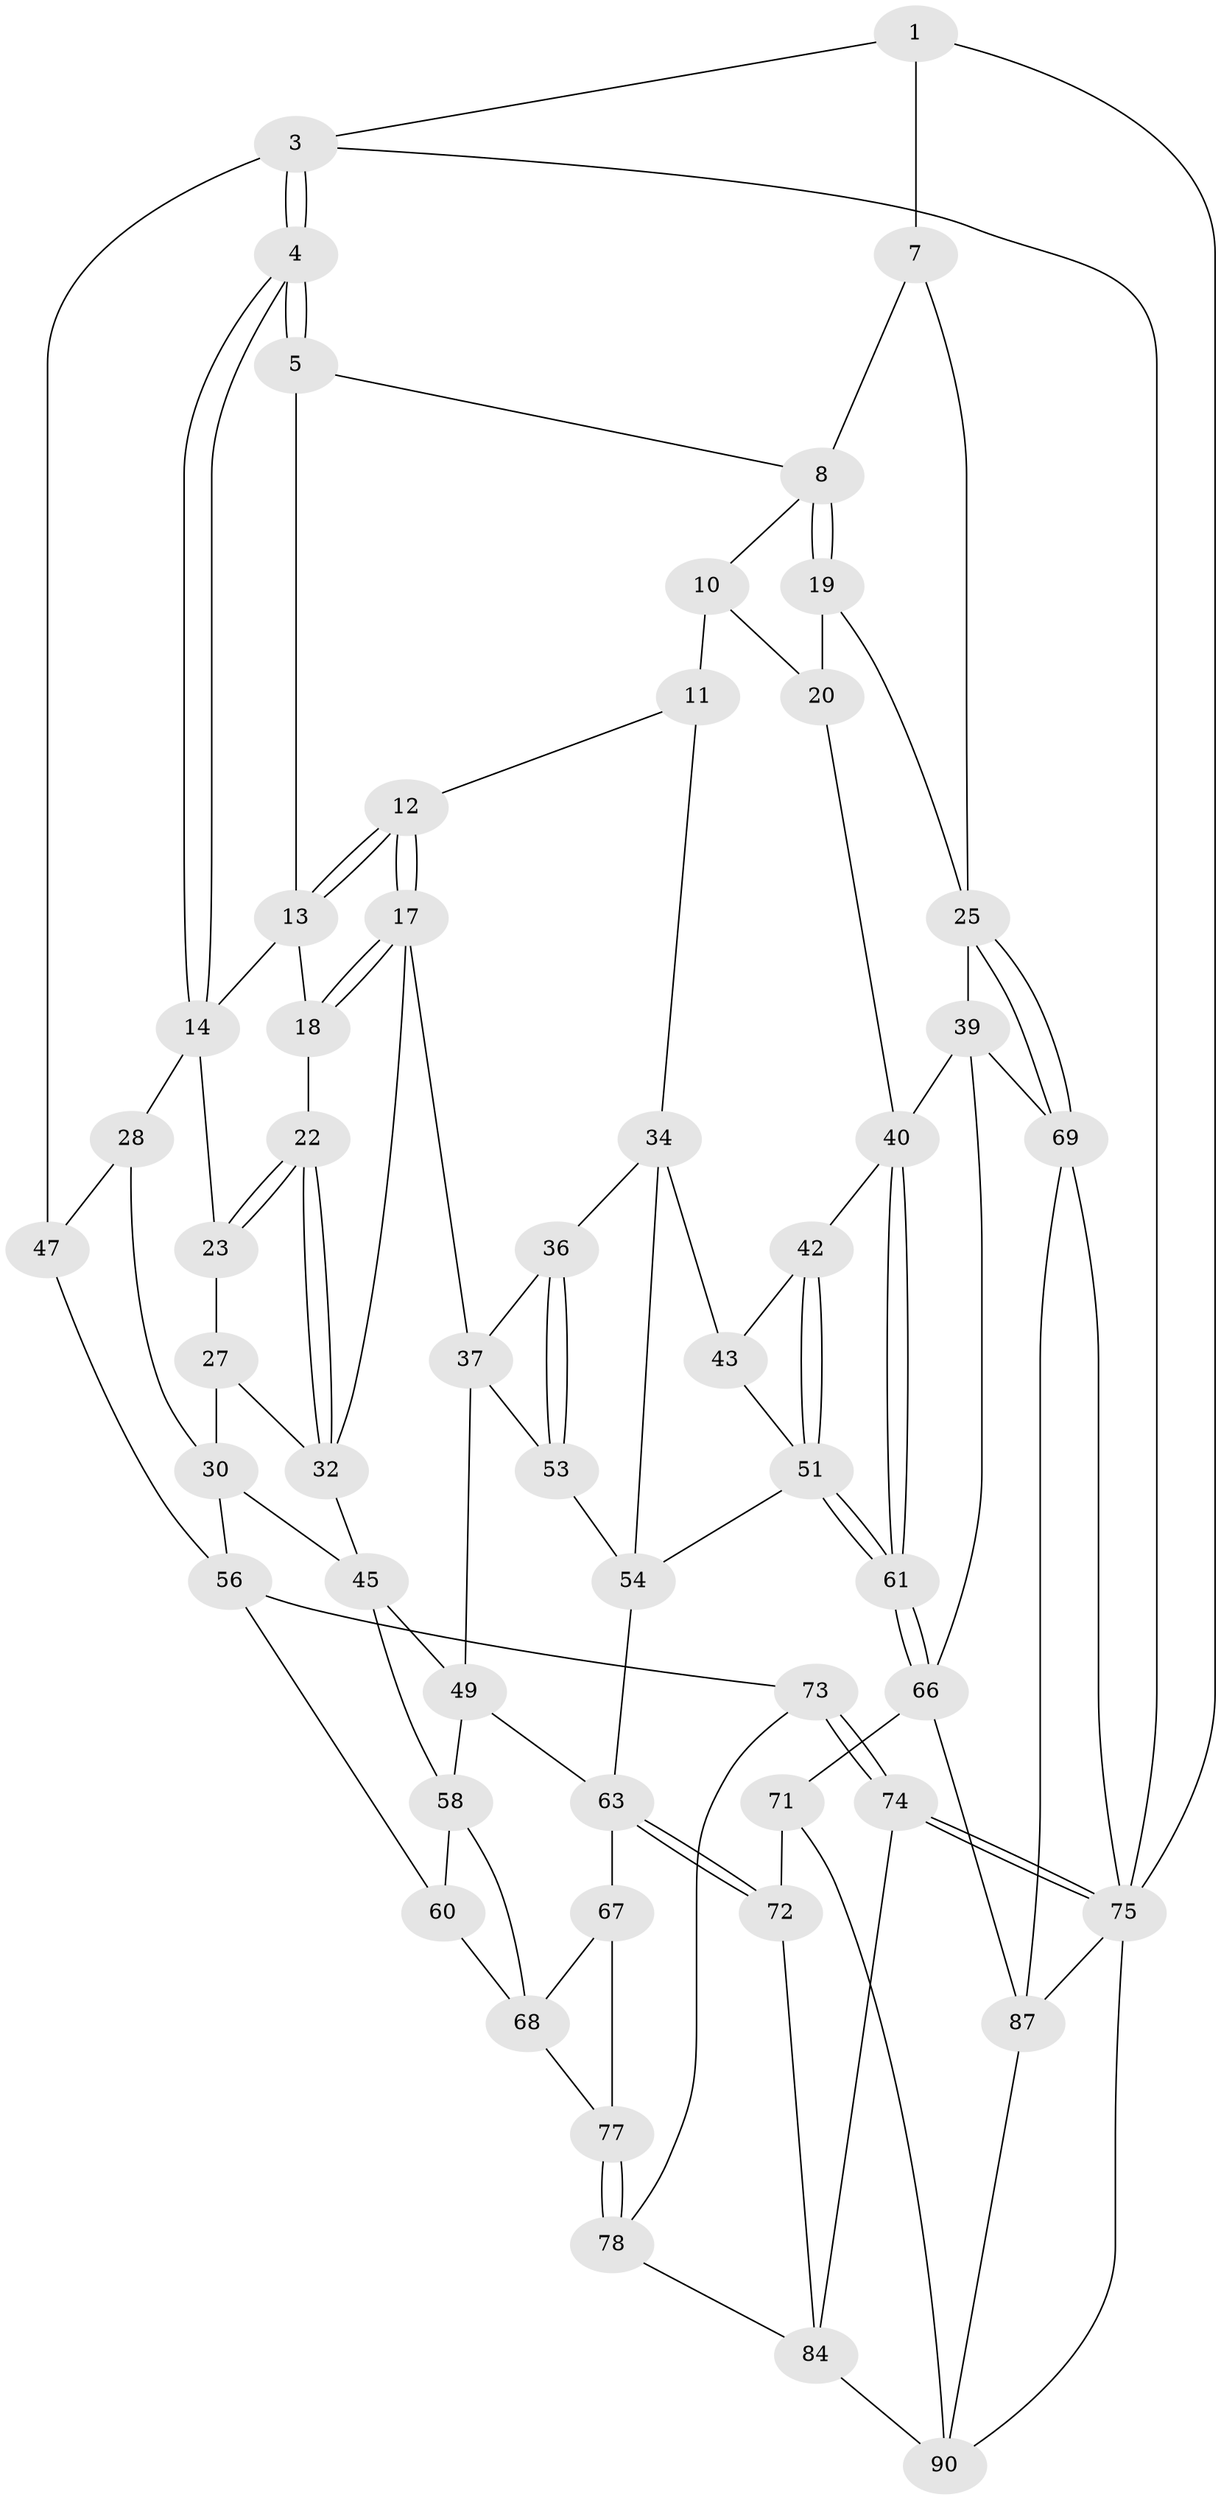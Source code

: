 // Generated by graph-tools (version 1.1) at 2025/52/02/27/25 19:52:37]
// undirected, 54 vertices, 114 edges
graph export_dot {
graph [start="1"]
  node [color=gray90,style=filled];
  1 [pos="+0.7993274583608062+0",super="+2"];
  3 [pos="+0+0"];
  4 [pos="+0+0"];
  5 [pos="+0.4459825131877549+0",super="+6"];
  7 [pos="+0.938222856329166+0.1491621324598993",super="+24"];
  8 [pos="+0.9207315257515369+0.15260803565463618",super="+9"];
  10 [pos="+0.6872102184435853+0",super="+21"];
  11 [pos="+0.5520306815005352+0.23212740892531314",super="+33"];
  12 [pos="+0.5197126961559158+0.2243490254475123"];
  13 [pos="+0.4325489033068627+0",super="+16"];
  14 [pos="+0+0",super="+15"];
  17 [pos="+0.35977189644303526+0.26009237931528545",super="+38"];
  18 [pos="+0.35036081584302226+0.2516400955254269"];
  19 [pos="+0.836992040478579+0.23994443077074323"];
  20 [pos="+0.8049097469749867+0.2558841688178571"];
  22 [pos="+0.3084378329717561+0.23654910171115998"];
  23 [pos="+0.29945553873608916+0.2302392012818614"];
  25 [pos="+1+0.45767884738573056",super="+26"];
  27 [pos="+0.10225534171034495+0.2163473120142481",super="+29"];
  28 [pos="+0.09083716095657401+0.21089070748585823",super="+31"];
  30 [pos="+0.11962188566427984+0.4251144213360124",super="+46"];
  32 [pos="+0.17664502210874009+0.3520813925437551",super="+44"];
  34 [pos="+0.6342572918925928+0.3601751890072497",super="+35"];
  36 [pos="+0.5061253480531752+0.4245912272469123"];
  37 [pos="+0.37830490794283567+0.3939538460178043",super="+48"];
  39 [pos="+0.9780986165544747+0.4677788825188093",super="+65"];
  40 [pos="+0.9127658757238067+0.474105563206995",super="+41"];
  42 [pos="+0.7562601634111679+0.43398526106371504"];
  43 [pos="+0.6705749979687131+0.3912567192119794"];
  45 [pos="+0.22020215017338426+0.45976149294331137",super="+50"];
  47 [pos="+0+0.4055997049190405"];
  49 [pos="+0.32580216371686427+0.48577651596078164",super="+62"];
  51 [pos="+0.7470824892243872+0.5892440679173891",super="+52"];
  53 [pos="+0.48171591654663815+0.6417070489605726"];
  54 [pos="+0.5972273928448129+0.5725998489744298",super="+55"];
  56 [pos="+0.10862559136043662+0.5584848445273944",super="+57"];
  58 [pos="+0.2485766833027269+0.5695361407857588",super="+59"];
  60 [pos="+0.13808806516578293+0.5964450590188415"];
  61 [pos="+0.7828247575432216+0.6191617003453976"];
  63 [pos="+0.4754840604691919+0.6885987022006477",super="+64"];
  66 [pos="+0.7986752920205814+0.7306875275757201",super="+70"];
  67 [pos="+0.38665627880207953+0.6877242537189507"];
  68 [pos="+0.35303880764199386+0.6783314091522783",super="+76"];
  69 [pos="+1+0.603380087882591",super="+81"];
  71 [pos="+0.6941042731572101+0.7957467769539215",super="+88"];
  72 [pos="+0.5011381183123459+0.7543417957028795",super="+83"];
  73 [pos="+0+0.8341069747280275",super="+79"];
  74 [pos="+0+1",super="+91"];
  75 [pos="+0+1",super="+80"];
  77 [pos="+0.14560854821886338+0.7063662889864559",super="+82"];
  78 [pos="+0+0.8067867797382616",super="+86"];
  84 [pos="+0.2897027681215796+1",super="+85"];
  87 [pos="+0.8393059951274859+0.8221429144088425",super="+89"];
  90 [pos="+0.705855258238201+1",super="+92"];
  1 -- 7 [weight=2];
  1 -- 3;
  1 -- 75;
  3 -- 4;
  3 -- 4;
  3 -- 47;
  3 -- 75;
  4 -- 5;
  4 -- 5;
  4 -- 14;
  4 -- 14;
  5 -- 13;
  5 -- 8;
  7 -- 8;
  7 -- 25;
  8 -- 19;
  8 -- 19;
  8 -- 10;
  10 -- 11 [weight=2];
  10 -- 20;
  11 -- 12;
  11 -- 34;
  12 -- 13;
  12 -- 13;
  12 -- 17;
  12 -- 17;
  13 -- 18;
  13 -- 14;
  14 -- 28;
  14 -- 23;
  17 -- 18;
  17 -- 18;
  17 -- 32;
  17 -- 37;
  18 -- 22;
  19 -- 20;
  19 -- 25;
  20 -- 40;
  22 -- 23;
  22 -- 23;
  22 -- 32;
  22 -- 32;
  23 -- 27;
  25 -- 69;
  25 -- 69;
  25 -- 39;
  27 -- 32;
  27 -- 30;
  28 -- 30;
  28 -- 47;
  30 -- 56;
  30 -- 45;
  32 -- 45;
  34 -- 43;
  34 -- 36;
  34 -- 54;
  36 -- 37;
  36 -- 53;
  36 -- 53;
  37 -- 49;
  37 -- 53;
  39 -- 40;
  39 -- 66;
  39 -- 69;
  40 -- 61;
  40 -- 61;
  40 -- 42;
  42 -- 43;
  42 -- 51;
  42 -- 51;
  43 -- 51;
  45 -- 49;
  45 -- 58;
  47 -- 56;
  49 -- 58;
  49 -- 63;
  51 -- 61;
  51 -- 61;
  51 -- 54;
  53 -- 54;
  54 -- 63;
  56 -- 60;
  56 -- 73;
  58 -- 60;
  58 -- 68;
  60 -- 68;
  61 -- 66;
  61 -- 66;
  63 -- 72;
  63 -- 72;
  63 -- 67;
  66 -- 71;
  66 -- 87;
  67 -- 68;
  67 -- 77;
  68 -- 77;
  69 -- 75;
  69 -- 87;
  71 -- 72 [weight=2];
  71 -- 90;
  72 -- 84;
  73 -- 74 [weight=2];
  73 -- 74;
  73 -- 78;
  74 -- 75;
  74 -- 75;
  74 -- 84;
  75 -- 90;
  75 -- 87;
  77 -- 78 [weight=2];
  77 -- 78;
  78 -- 84;
  84 -- 90;
  87 -- 90;
}

